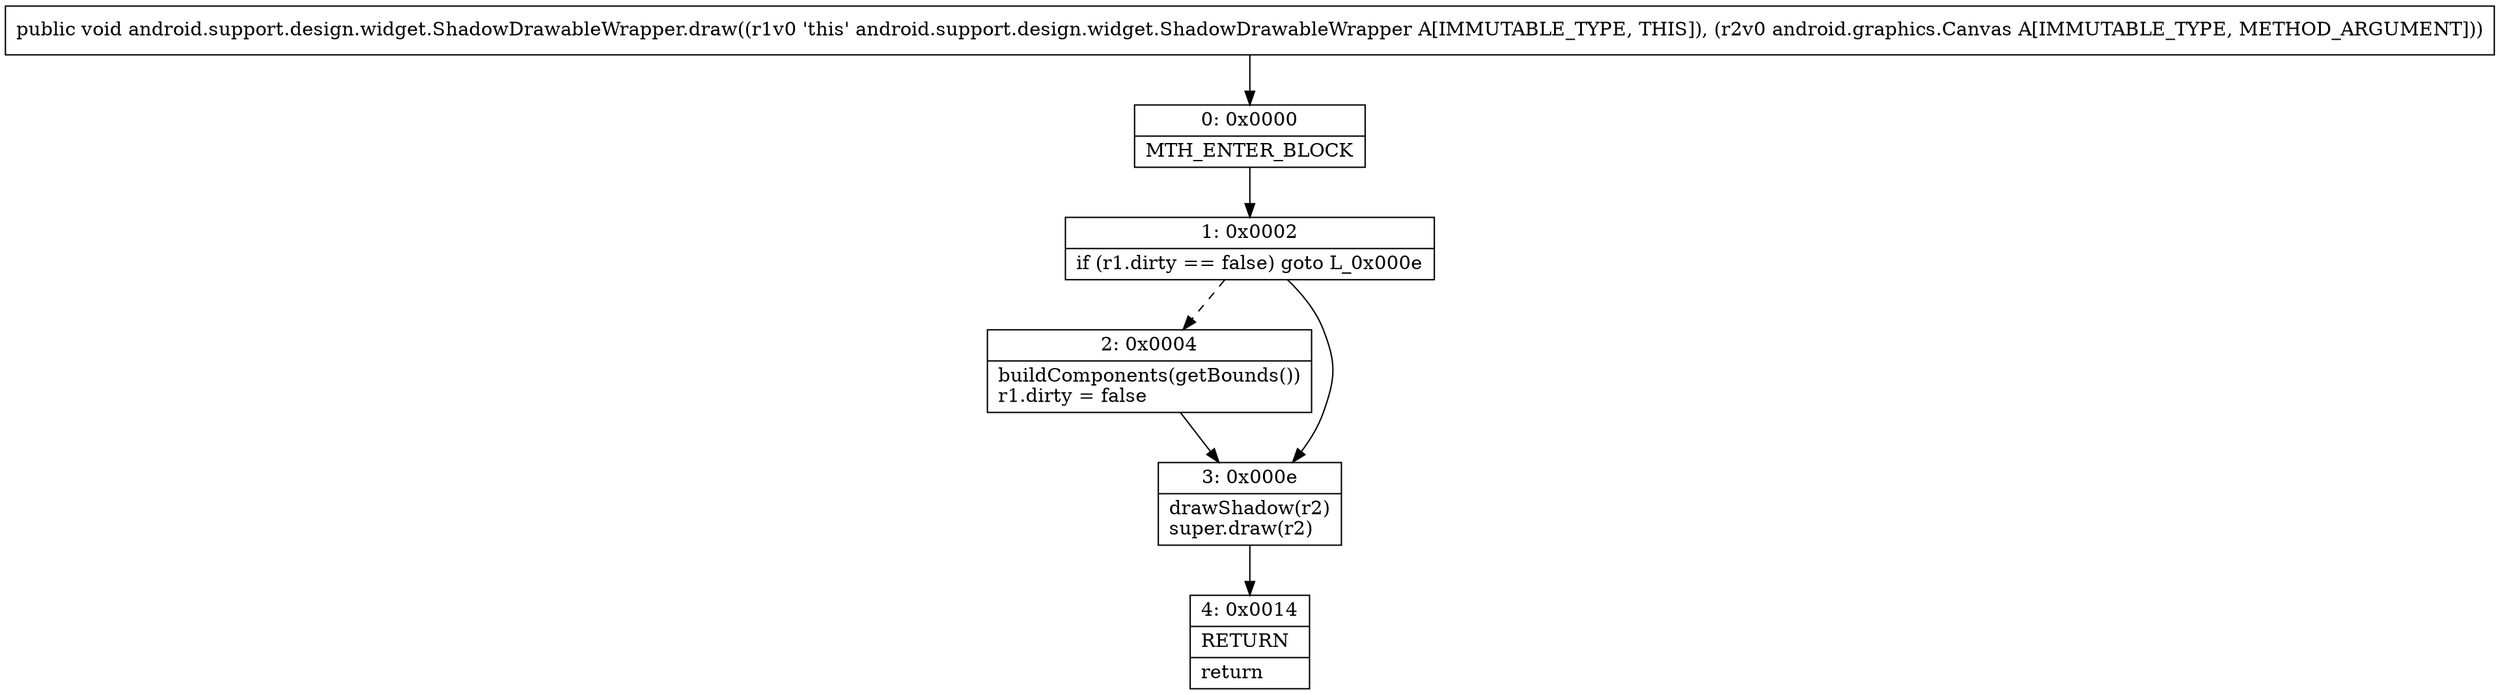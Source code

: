 digraph "CFG forandroid.support.design.widget.ShadowDrawableWrapper.draw(Landroid\/graphics\/Canvas;)V" {
Node_0 [shape=record,label="{0\:\ 0x0000|MTH_ENTER_BLOCK\l}"];
Node_1 [shape=record,label="{1\:\ 0x0002|if (r1.dirty == false) goto L_0x000e\l}"];
Node_2 [shape=record,label="{2\:\ 0x0004|buildComponents(getBounds())\lr1.dirty = false\l}"];
Node_3 [shape=record,label="{3\:\ 0x000e|drawShadow(r2)\lsuper.draw(r2)\l}"];
Node_4 [shape=record,label="{4\:\ 0x0014|RETURN\l|return\l}"];
MethodNode[shape=record,label="{public void android.support.design.widget.ShadowDrawableWrapper.draw((r1v0 'this' android.support.design.widget.ShadowDrawableWrapper A[IMMUTABLE_TYPE, THIS]), (r2v0 android.graphics.Canvas A[IMMUTABLE_TYPE, METHOD_ARGUMENT])) }"];
MethodNode -> Node_0;
Node_0 -> Node_1;
Node_1 -> Node_2[style=dashed];
Node_1 -> Node_3;
Node_2 -> Node_3;
Node_3 -> Node_4;
}

